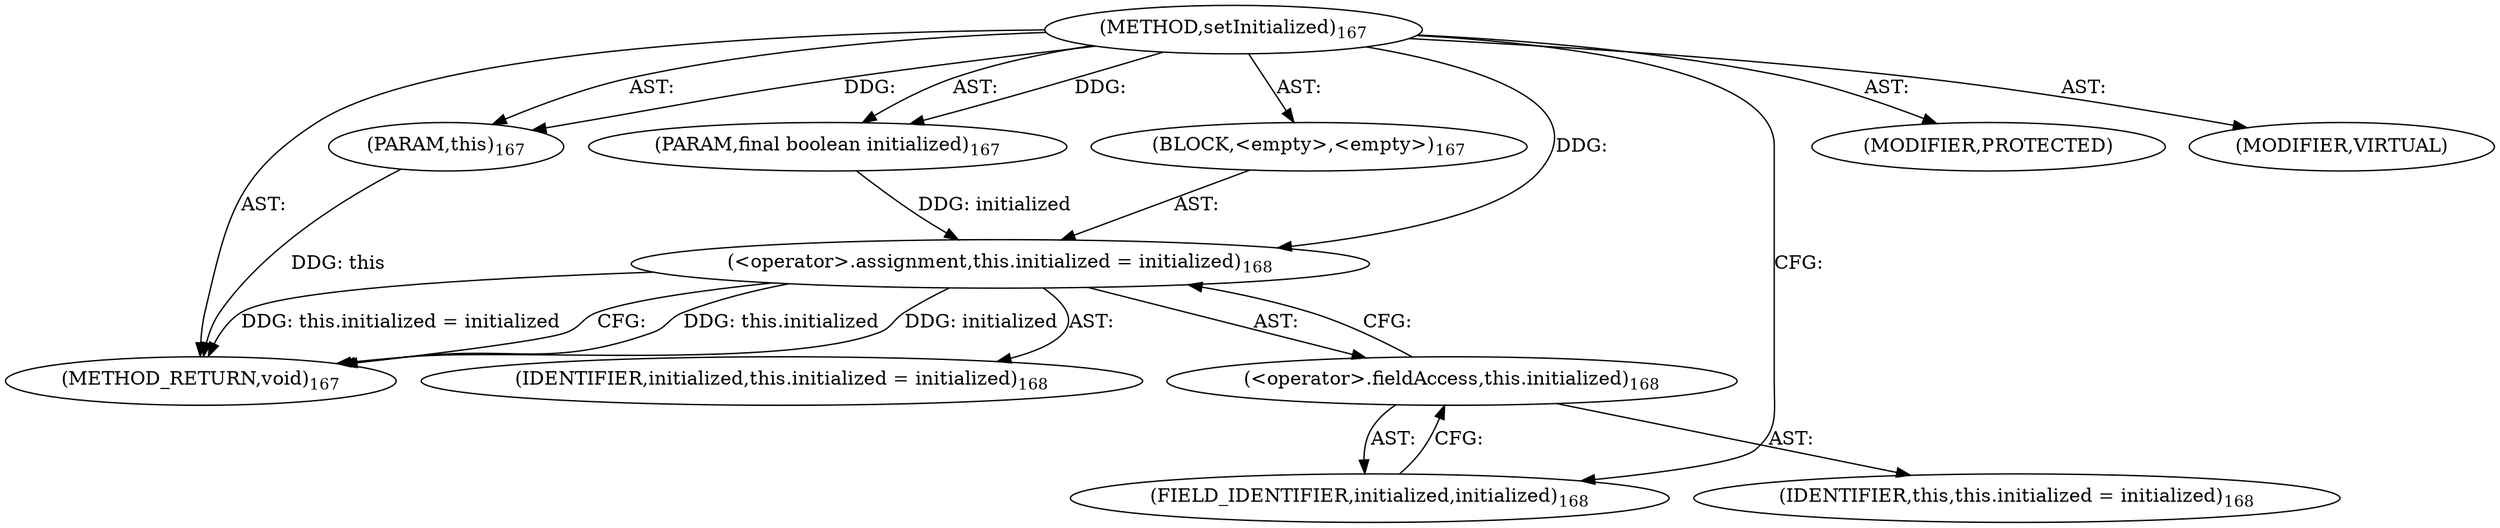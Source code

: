 digraph "setInitialized" {  
"111669149700" [label = <(METHOD,setInitialized)<SUB>167</SUB>> ]
"115964116994" [label = <(PARAM,this)<SUB>167</SUB>> ]
"115964117003" [label = <(PARAM,final boolean initialized)<SUB>167</SUB>> ]
"25769803792" [label = <(BLOCK,&lt;empty&gt;,&lt;empty&gt;)<SUB>167</SUB>> ]
"30064771113" [label = <(&lt;operator&gt;.assignment,this.initialized = initialized)<SUB>168</SUB>> ]
"30064771114" [label = <(&lt;operator&gt;.fieldAccess,this.initialized)<SUB>168</SUB>> ]
"68719476738" [label = <(IDENTIFIER,this,this.initialized = initialized)<SUB>168</SUB>> ]
"55834574852" [label = <(FIELD_IDENTIFIER,initialized,initialized)<SUB>168</SUB>> ]
"68719476777" [label = <(IDENTIFIER,initialized,this.initialized = initialized)<SUB>168</SUB>> ]
"133143986188" [label = <(MODIFIER,PROTECTED)> ]
"133143986189" [label = <(MODIFIER,VIRTUAL)> ]
"128849018884" [label = <(METHOD_RETURN,void)<SUB>167</SUB>> ]
  "111669149700" -> "115964116994"  [ label = "AST: "] 
  "111669149700" -> "115964117003"  [ label = "AST: "] 
  "111669149700" -> "25769803792"  [ label = "AST: "] 
  "111669149700" -> "133143986188"  [ label = "AST: "] 
  "111669149700" -> "133143986189"  [ label = "AST: "] 
  "111669149700" -> "128849018884"  [ label = "AST: "] 
  "25769803792" -> "30064771113"  [ label = "AST: "] 
  "30064771113" -> "30064771114"  [ label = "AST: "] 
  "30064771113" -> "68719476777"  [ label = "AST: "] 
  "30064771114" -> "68719476738"  [ label = "AST: "] 
  "30064771114" -> "55834574852"  [ label = "AST: "] 
  "30064771113" -> "128849018884"  [ label = "CFG: "] 
  "30064771114" -> "30064771113"  [ label = "CFG: "] 
  "55834574852" -> "30064771114"  [ label = "CFG: "] 
  "111669149700" -> "55834574852"  [ label = "CFG: "] 
  "115964116994" -> "128849018884"  [ label = "DDG: this"] 
  "30064771113" -> "128849018884"  [ label = "DDG: this.initialized"] 
  "30064771113" -> "128849018884"  [ label = "DDG: initialized"] 
  "30064771113" -> "128849018884"  [ label = "DDG: this.initialized = initialized"] 
  "111669149700" -> "115964116994"  [ label = "DDG: "] 
  "111669149700" -> "115964117003"  [ label = "DDG: "] 
  "115964117003" -> "30064771113"  [ label = "DDG: initialized"] 
  "111669149700" -> "30064771113"  [ label = "DDG: "] 
}
